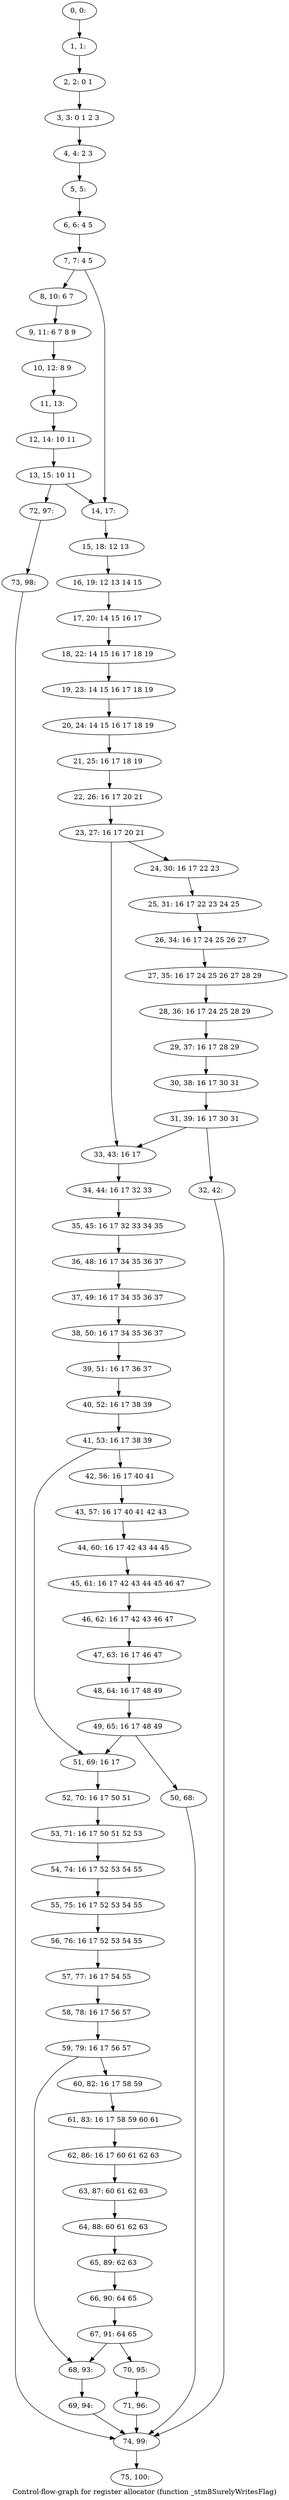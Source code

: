 digraph G {
graph [label="Control-flow-graph for register allocator (function _stm8SurelyWritesFlag)"]
0[label="0, 0: "];
1[label="1, 1: "];
2[label="2, 2: 0 1 "];
3[label="3, 3: 0 1 2 3 "];
4[label="4, 4: 2 3 "];
5[label="5, 5: "];
6[label="6, 6: 4 5 "];
7[label="7, 7: 4 5 "];
8[label="8, 10: 6 7 "];
9[label="9, 11: 6 7 8 9 "];
10[label="10, 12: 8 9 "];
11[label="11, 13: "];
12[label="12, 14: 10 11 "];
13[label="13, 15: 10 11 "];
14[label="14, 17: "];
15[label="15, 18: 12 13 "];
16[label="16, 19: 12 13 14 15 "];
17[label="17, 20: 14 15 16 17 "];
18[label="18, 22: 14 15 16 17 18 19 "];
19[label="19, 23: 14 15 16 17 18 19 "];
20[label="20, 24: 14 15 16 17 18 19 "];
21[label="21, 25: 16 17 18 19 "];
22[label="22, 26: 16 17 20 21 "];
23[label="23, 27: 16 17 20 21 "];
24[label="24, 30: 16 17 22 23 "];
25[label="25, 31: 16 17 22 23 24 25 "];
26[label="26, 34: 16 17 24 25 26 27 "];
27[label="27, 35: 16 17 24 25 26 27 28 29 "];
28[label="28, 36: 16 17 24 25 28 29 "];
29[label="29, 37: 16 17 28 29 "];
30[label="30, 38: 16 17 30 31 "];
31[label="31, 39: 16 17 30 31 "];
32[label="32, 42: "];
33[label="33, 43: 16 17 "];
34[label="34, 44: 16 17 32 33 "];
35[label="35, 45: 16 17 32 33 34 35 "];
36[label="36, 48: 16 17 34 35 36 37 "];
37[label="37, 49: 16 17 34 35 36 37 "];
38[label="38, 50: 16 17 34 35 36 37 "];
39[label="39, 51: 16 17 36 37 "];
40[label="40, 52: 16 17 38 39 "];
41[label="41, 53: 16 17 38 39 "];
42[label="42, 56: 16 17 40 41 "];
43[label="43, 57: 16 17 40 41 42 43 "];
44[label="44, 60: 16 17 42 43 44 45 "];
45[label="45, 61: 16 17 42 43 44 45 46 47 "];
46[label="46, 62: 16 17 42 43 46 47 "];
47[label="47, 63: 16 17 46 47 "];
48[label="48, 64: 16 17 48 49 "];
49[label="49, 65: 16 17 48 49 "];
50[label="50, 68: "];
51[label="51, 69: 16 17 "];
52[label="52, 70: 16 17 50 51 "];
53[label="53, 71: 16 17 50 51 52 53 "];
54[label="54, 74: 16 17 52 53 54 55 "];
55[label="55, 75: 16 17 52 53 54 55 "];
56[label="56, 76: 16 17 52 53 54 55 "];
57[label="57, 77: 16 17 54 55 "];
58[label="58, 78: 16 17 56 57 "];
59[label="59, 79: 16 17 56 57 "];
60[label="60, 82: 16 17 58 59 "];
61[label="61, 83: 16 17 58 59 60 61 "];
62[label="62, 86: 16 17 60 61 62 63 "];
63[label="63, 87: 60 61 62 63 "];
64[label="64, 88: 60 61 62 63 "];
65[label="65, 89: 62 63 "];
66[label="66, 90: 64 65 "];
67[label="67, 91: 64 65 "];
68[label="68, 93: "];
69[label="69, 94: "];
70[label="70, 95: "];
71[label="71, 96: "];
72[label="72, 97: "];
73[label="73, 98: "];
74[label="74, 99: "];
75[label="75, 100: "];
0->1 ;
1->2 ;
2->3 ;
3->4 ;
4->5 ;
5->6 ;
6->7 ;
7->8 ;
7->14 ;
8->9 ;
9->10 ;
10->11 ;
11->12 ;
12->13 ;
13->14 ;
13->72 ;
14->15 ;
15->16 ;
16->17 ;
17->18 ;
18->19 ;
19->20 ;
20->21 ;
21->22 ;
22->23 ;
23->24 ;
23->33 ;
24->25 ;
25->26 ;
26->27 ;
27->28 ;
28->29 ;
29->30 ;
30->31 ;
31->32 ;
31->33 ;
32->74 ;
33->34 ;
34->35 ;
35->36 ;
36->37 ;
37->38 ;
38->39 ;
39->40 ;
40->41 ;
41->42 ;
41->51 ;
42->43 ;
43->44 ;
44->45 ;
45->46 ;
46->47 ;
47->48 ;
48->49 ;
49->50 ;
49->51 ;
50->74 ;
51->52 ;
52->53 ;
53->54 ;
54->55 ;
55->56 ;
56->57 ;
57->58 ;
58->59 ;
59->60 ;
59->68 ;
60->61 ;
61->62 ;
62->63 ;
63->64 ;
64->65 ;
65->66 ;
66->67 ;
67->68 ;
67->70 ;
68->69 ;
69->74 ;
70->71 ;
71->74 ;
72->73 ;
73->74 ;
74->75 ;
}
